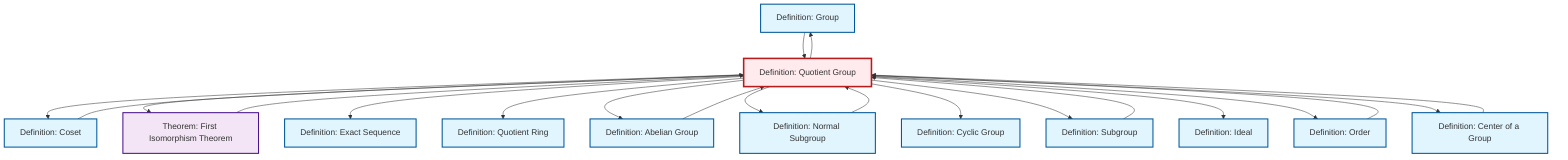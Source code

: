 graph TD
    classDef definition fill:#e1f5fe,stroke:#01579b,stroke-width:2px
    classDef theorem fill:#f3e5f5,stroke:#4a148c,stroke-width:2px
    classDef axiom fill:#fff3e0,stroke:#e65100,stroke-width:2px
    classDef example fill:#e8f5e9,stroke:#1b5e20,stroke-width:2px
    classDef current fill:#ffebee,stroke:#b71c1c,stroke-width:3px
    def-group["Definition: Group"]:::definition
    def-coset["Definition: Coset"]:::definition
    def-abelian-group["Definition: Abelian Group"]:::definition
    def-subgroup["Definition: Subgroup"]:::definition
    def-center-of-group["Definition: Center of a Group"]:::definition
    def-quotient-group["Definition: Quotient Group"]:::definition
    def-quotient-ring["Definition: Quotient Ring"]:::definition
    def-normal-subgroup["Definition: Normal Subgroup"]:::definition
    def-order["Definition: Order"]:::definition
    def-cyclic-group["Definition: Cyclic Group"]:::definition
    def-exact-sequence["Definition: Exact Sequence"]:::definition
    def-ideal["Definition: Ideal"]:::definition
    thm-first-isomorphism["Theorem: First Isomorphism Theorem"]:::theorem
    def-quotient-group --> def-coset
    def-quotient-group --> thm-first-isomorphism
    def-coset --> def-quotient-group
    thm-first-isomorphism --> def-quotient-group
    def-quotient-group --> def-group
    def-center-of-group --> def-quotient-group
    def-subgroup --> def-quotient-group
    def-quotient-group --> def-exact-sequence
    def-quotient-group --> def-quotient-ring
    def-quotient-group --> def-abelian-group
    def-quotient-group --> def-normal-subgroup
    def-quotient-group --> def-cyclic-group
    def-quotient-group --> def-subgroup
    def-group --> def-quotient-group
    def-quotient-group --> def-ideal
    def-quotient-group --> def-order
    def-abelian-group --> def-quotient-group
    def-normal-subgroup --> def-quotient-group
    def-quotient-group --> def-center-of-group
    def-order --> def-quotient-group
    class def-quotient-group current